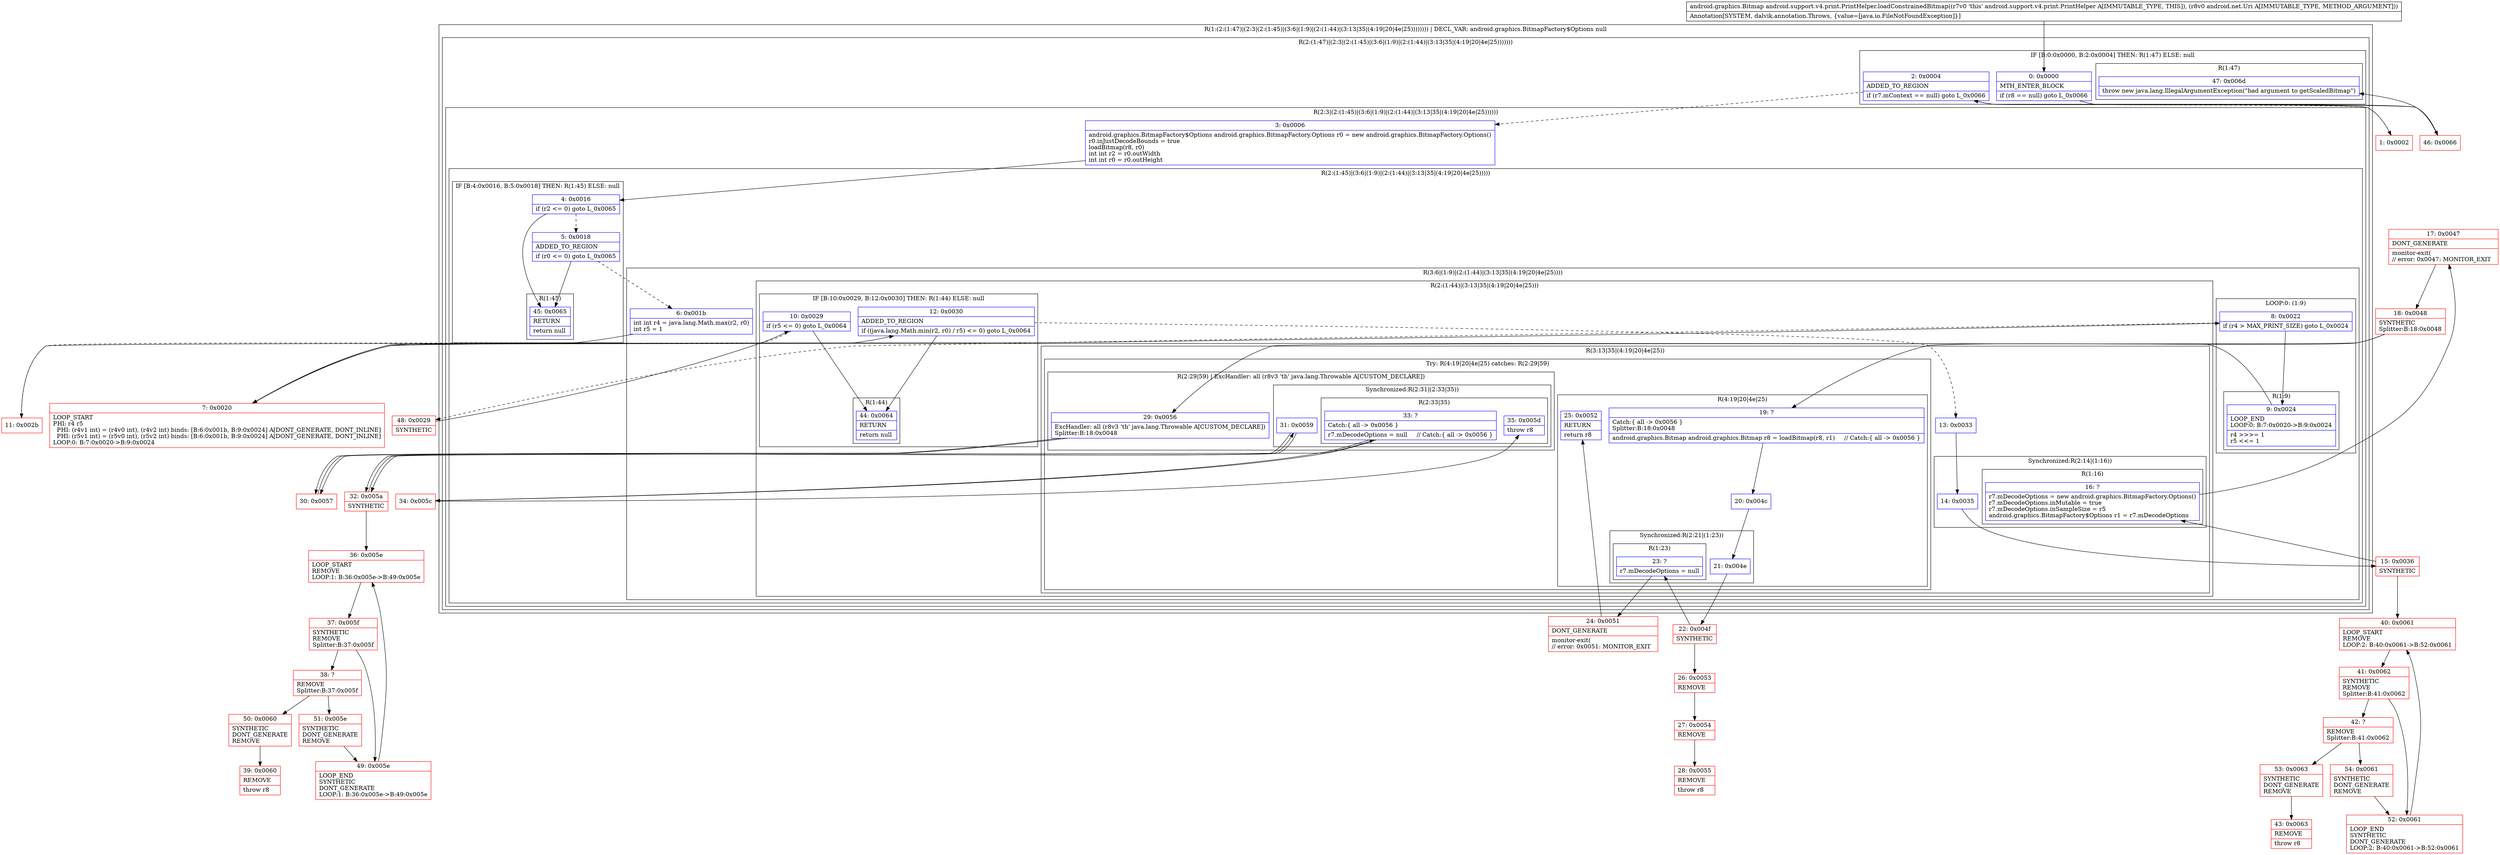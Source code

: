 digraph "CFG forandroid.support.v4.print.PrintHelper.loadConstrainedBitmap(Landroid\/net\/Uri;)Landroid\/graphics\/Bitmap;" {
subgraph cluster_Region_927550825 {
label = "R(1:(2:(1:47)|(2:3|(2:(1:45)|(3:6|(1:9)|(2:(1:44)|(3:13|35|(4:19|20|4e|25)))))))) | DECL_VAR: android.graphics.BitmapFactory$Options null\l";
node [shape=record,color=blue];
subgraph cluster_Region_431238078 {
label = "R(2:(1:47)|(2:3|(2:(1:45)|(3:6|(1:9)|(2:(1:44)|(3:13|35|(4:19|20|4e|25)))))))";
node [shape=record,color=blue];
subgraph cluster_IfRegion_1902761134 {
label = "IF [B:0:0x0000, B:2:0x0004] THEN: R(1:47) ELSE: null";
node [shape=record,color=blue];
Node_0 [shape=record,label="{0\:\ 0x0000|MTH_ENTER_BLOCK\l|if (r8 == null) goto L_0x0066\l}"];
Node_2 [shape=record,label="{2\:\ 0x0004|ADDED_TO_REGION\l|if (r7.mContext == null) goto L_0x0066\l}"];
subgraph cluster_Region_351979259 {
label = "R(1:47)";
node [shape=record,color=blue];
Node_47 [shape=record,label="{47\:\ 0x006d|throw new java.lang.IllegalArgumentException(\"bad argument to getScaledBitmap\")\l}"];
}
}
subgraph cluster_Region_158097133 {
label = "R(2:3|(2:(1:45)|(3:6|(1:9)|(2:(1:44)|(3:13|35|(4:19|20|4e|25))))))";
node [shape=record,color=blue];
Node_3 [shape=record,label="{3\:\ 0x0006|android.graphics.BitmapFactory$Options android.graphics.BitmapFactory.Options r0 = new android.graphics.BitmapFactory.Options()\lr0.inJustDecodeBounds = true\lloadBitmap(r8, r0)\lint int r2 = r0.outWidth\lint int r0 = r0.outHeight\l}"];
subgraph cluster_Region_1772483336 {
label = "R(2:(1:45)|(3:6|(1:9)|(2:(1:44)|(3:13|35|(4:19|20|4e|25)))))";
node [shape=record,color=blue];
subgraph cluster_IfRegion_1132463349 {
label = "IF [B:4:0x0016, B:5:0x0018] THEN: R(1:45) ELSE: null";
node [shape=record,color=blue];
Node_4 [shape=record,label="{4\:\ 0x0016|if (r2 \<= 0) goto L_0x0065\l}"];
Node_5 [shape=record,label="{5\:\ 0x0018|ADDED_TO_REGION\l|if (r0 \<= 0) goto L_0x0065\l}"];
subgraph cluster_Region_1375001689 {
label = "R(1:45)";
node [shape=record,color=blue];
Node_45 [shape=record,label="{45\:\ 0x0065|RETURN\l|return null\l}"];
}
}
subgraph cluster_Region_1486845723 {
label = "R(3:6|(1:9)|(2:(1:44)|(3:13|35|(4:19|20|4e|25))))";
node [shape=record,color=blue];
Node_6 [shape=record,label="{6\:\ 0x001b|int int r4 = java.lang.Math.max(r2, r0)\lint r5 = 1\l}"];
subgraph cluster_LoopRegion_1500846650 {
label = "LOOP:0: (1:9)";
node [shape=record,color=blue];
Node_8 [shape=record,label="{8\:\ 0x0022|if (r4 \> MAX_PRINT_SIZE) goto L_0x0024\l}"];
subgraph cluster_Region_437322273 {
label = "R(1:9)";
node [shape=record,color=blue];
Node_9 [shape=record,label="{9\:\ 0x0024|LOOP_END\lLOOP:0: B:7:0x0020\-\>B:9:0x0024\l|r4 \>\>\>= 1\lr5 \<\<= 1\l}"];
}
}
subgraph cluster_Region_1854389869 {
label = "R(2:(1:44)|(3:13|35|(4:19|20|4e|25)))";
node [shape=record,color=blue];
subgraph cluster_IfRegion_1902223830 {
label = "IF [B:10:0x0029, B:12:0x0030] THEN: R(1:44) ELSE: null";
node [shape=record,color=blue];
Node_10 [shape=record,label="{10\:\ 0x0029|if (r5 \<= 0) goto L_0x0064\l}"];
Node_12 [shape=record,label="{12\:\ 0x0030|ADDED_TO_REGION\l|if ((java.lang.Math.min(r2, r0) \/ r5) \<= 0) goto L_0x0064\l}"];
subgraph cluster_Region_738750552 {
label = "R(1:44)";
node [shape=record,color=blue];
Node_44 [shape=record,label="{44\:\ 0x0064|RETURN\l|return null\l}"];
}
}
subgraph cluster_Region_1794370402 {
label = "R(3:13|35|(4:19|20|4e|25))";
node [shape=record,color=blue];
Node_13 [shape=record,label="{13\:\ 0x0033}"];
subgraph cluster_SynchronizedRegion_487777393 {
label = "Synchronized:R(2:14|(1:16))";
node [shape=record,color=blue];
Node_14 [shape=record,label="{14\:\ 0x0035}"];
subgraph cluster_Region_2062653856 {
label = "R(1:16)";
node [shape=record,color=blue];
Node_16 [shape=record,label="{16\:\ ?|r7.mDecodeOptions = new android.graphics.BitmapFactory.Options()\lr7.mDecodeOptions.inMutable = true\lr7.mDecodeOptions.inSampleSize = r5\landroid.graphics.BitmapFactory$Options r1 = r7.mDecodeOptions\l}"];
}
}
subgraph cluster_TryCatchRegion_1320506728 {
label = "Try: R(4:19|20|4e|25) catches: R(2:29|59)";
node [shape=record,color=blue];
subgraph cluster_Region_115537977 {
label = "R(4:19|20|4e|25)";
node [shape=record,color=blue];
Node_19 [shape=record,label="{19\:\ ?|Catch:\{ all \-\> 0x0056 \}\lSplitter:B:18:0x0048\l|android.graphics.Bitmap android.graphics.Bitmap r8 = loadBitmap(r8, r1)     \/\/ Catch:\{ all \-\> 0x0056 \}\l}"];
Node_20 [shape=record,label="{20\:\ 0x004c}"];
subgraph cluster_SynchronizedRegion_567305814 {
label = "Synchronized:R(2:21|(1:23))";
node [shape=record,color=blue];
Node_21 [shape=record,label="{21\:\ 0x004e}"];
subgraph cluster_Region_1418535413 {
label = "R(1:23)";
node [shape=record,color=blue];
Node_23 [shape=record,label="{23\:\ ?|r7.mDecodeOptions = null\l}"];
}
}
Node_25 [shape=record,label="{25\:\ 0x0052|RETURN\l|return r8\l}"];
}
subgraph cluster_Region_1589016185 {
label = "R(2:29|59) | ExcHandler: all (r8v3 'th' java.lang.Throwable A[CUSTOM_DECLARE])\l";
node [shape=record,color=blue];
Node_29 [shape=record,label="{29\:\ 0x0056|ExcHandler: all (r8v3 'th' java.lang.Throwable A[CUSTOM_DECLARE])\lSplitter:B:18:0x0048\l}"];
subgraph cluster_SynchronizedRegion_978089682 {
label = "Synchronized:R(2:31|(2:33|35))";
node [shape=record,color=blue];
Node_31 [shape=record,label="{31\:\ 0x0059}"];
subgraph cluster_Region_411850011 {
label = "R(2:33|35)";
node [shape=record,color=blue];
Node_33 [shape=record,label="{33\:\ ?|Catch:\{ all \-\> 0x0056 \}\l|r7.mDecodeOptions = null     \/\/ Catch:\{ all \-\> 0x0056 \}\l}"];
Node_35 [shape=record,label="{35\:\ 0x005d|throw r8\l}"];
}
}
}
}
}
}
}
}
}
}
}
subgraph cluster_Region_1589016185 {
label = "R(2:29|59) | ExcHandler: all (r8v3 'th' java.lang.Throwable A[CUSTOM_DECLARE])\l";
node [shape=record,color=blue];
Node_29 [shape=record,label="{29\:\ 0x0056|ExcHandler: all (r8v3 'th' java.lang.Throwable A[CUSTOM_DECLARE])\lSplitter:B:18:0x0048\l}"];
subgraph cluster_SynchronizedRegion_978089682 {
label = "Synchronized:R(2:31|(2:33|35))";
node [shape=record,color=blue];
Node_31 [shape=record,label="{31\:\ 0x0059}"];
subgraph cluster_Region_411850011 {
label = "R(2:33|35)";
node [shape=record,color=blue];
Node_33 [shape=record,label="{33\:\ ?|Catch:\{ all \-\> 0x0056 \}\l|r7.mDecodeOptions = null     \/\/ Catch:\{ all \-\> 0x0056 \}\l}"];
Node_35 [shape=record,label="{35\:\ 0x005d|throw r8\l}"];
}
}
}
Node_1 [shape=record,color=red,label="{1\:\ 0x0002}"];
Node_7 [shape=record,color=red,label="{7\:\ 0x0020|LOOP_START\lPHI: r4 r5 \l  PHI: (r4v1 int) = (r4v0 int), (r4v2 int) binds: [B:6:0x001b, B:9:0x0024] A[DONT_GENERATE, DONT_INLINE]\l  PHI: (r5v1 int) = (r5v0 int), (r5v2 int) binds: [B:6:0x001b, B:9:0x0024] A[DONT_GENERATE, DONT_INLINE]\lLOOP:0: B:7:0x0020\-\>B:9:0x0024\l}"];
Node_11 [shape=record,color=red,label="{11\:\ 0x002b}"];
Node_15 [shape=record,color=red,label="{15\:\ 0x0036|SYNTHETIC\l}"];
Node_17 [shape=record,color=red,label="{17\:\ 0x0047|DONT_GENERATE\l|monitor\-exit(\l\/\/ error: 0x0047: MONITOR_EXIT  \l}"];
Node_18 [shape=record,color=red,label="{18\:\ 0x0048|SYNTHETIC\lSplitter:B:18:0x0048\l}"];
Node_22 [shape=record,color=red,label="{22\:\ 0x004f|SYNTHETIC\l}"];
Node_24 [shape=record,color=red,label="{24\:\ 0x0051|DONT_GENERATE\l|monitor\-exit(\l\/\/ error: 0x0051: MONITOR_EXIT  \l}"];
Node_26 [shape=record,color=red,label="{26\:\ 0x0053|REMOVE\l}"];
Node_27 [shape=record,color=red,label="{27\:\ 0x0054|REMOVE\l}"];
Node_28 [shape=record,color=red,label="{28\:\ 0x0055|REMOVE\l|throw r8\l}"];
Node_30 [shape=record,color=red,label="{30\:\ 0x0057}"];
Node_32 [shape=record,color=red,label="{32\:\ 0x005a|SYNTHETIC\l}"];
Node_34 [shape=record,color=red,label="{34\:\ 0x005c}"];
Node_36 [shape=record,color=red,label="{36\:\ 0x005e|LOOP_START\lREMOVE\lLOOP:1: B:36:0x005e\-\>B:49:0x005e\l}"];
Node_37 [shape=record,color=red,label="{37\:\ 0x005f|SYNTHETIC\lREMOVE\lSplitter:B:37:0x005f\l}"];
Node_38 [shape=record,color=red,label="{38\:\ ?|REMOVE\lSplitter:B:37:0x005f\l}"];
Node_39 [shape=record,color=red,label="{39\:\ 0x0060|REMOVE\l|throw r8\l}"];
Node_40 [shape=record,color=red,label="{40\:\ 0x0061|LOOP_START\lREMOVE\lLOOP:2: B:40:0x0061\-\>B:52:0x0061\l}"];
Node_41 [shape=record,color=red,label="{41\:\ 0x0062|SYNTHETIC\lREMOVE\lSplitter:B:41:0x0062\l}"];
Node_42 [shape=record,color=red,label="{42\:\ ?|REMOVE\lSplitter:B:41:0x0062\l}"];
Node_43 [shape=record,color=red,label="{43\:\ 0x0063|REMOVE\l|throw r8\l}"];
Node_46 [shape=record,color=red,label="{46\:\ 0x0066}"];
Node_48 [shape=record,color=red,label="{48\:\ 0x0029|SYNTHETIC\l}"];
Node_49 [shape=record,color=red,label="{49\:\ 0x005e|LOOP_END\lSYNTHETIC\lDONT_GENERATE\lLOOP:1: B:36:0x005e\-\>B:49:0x005e\l}"];
Node_50 [shape=record,color=red,label="{50\:\ 0x0060|SYNTHETIC\lDONT_GENERATE\lREMOVE\l}"];
Node_51 [shape=record,color=red,label="{51\:\ 0x005e|SYNTHETIC\lDONT_GENERATE\lREMOVE\l}"];
Node_52 [shape=record,color=red,label="{52\:\ 0x0061|LOOP_END\lSYNTHETIC\lDONT_GENERATE\lLOOP:2: B:40:0x0061\-\>B:52:0x0061\l}"];
Node_53 [shape=record,color=red,label="{53\:\ 0x0063|SYNTHETIC\lDONT_GENERATE\lREMOVE\l}"];
Node_54 [shape=record,color=red,label="{54\:\ 0x0061|SYNTHETIC\lDONT_GENERATE\lREMOVE\l}"];
MethodNode[shape=record,label="{android.graphics.Bitmap android.support.v4.print.PrintHelper.loadConstrainedBitmap((r7v0 'this' android.support.v4.print.PrintHelper A[IMMUTABLE_TYPE, THIS]), (r8v0 android.net.Uri A[IMMUTABLE_TYPE, METHOD_ARGUMENT]))  | Annotation[SYSTEM, dalvik.annotation.Throws, \{value=[java.io.FileNotFoundException]\}]\l}"];
MethodNode -> Node_0;
Node_0 -> Node_1[style=dashed];
Node_0 -> Node_46;
Node_2 -> Node_3[style=dashed];
Node_2 -> Node_46;
Node_3 -> Node_4;
Node_4 -> Node_5[style=dashed];
Node_4 -> Node_45;
Node_5 -> Node_6[style=dashed];
Node_5 -> Node_45;
Node_6 -> Node_7;
Node_8 -> Node_9;
Node_8 -> Node_48[style=dashed];
Node_9 -> Node_7;
Node_10 -> Node_11[style=dashed];
Node_10 -> Node_44;
Node_12 -> Node_13[style=dashed];
Node_12 -> Node_44;
Node_13 -> Node_14;
Node_14 -> Node_15;
Node_16 -> Node_17;
Node_19 -> Node_20;
Node_20 -> Node_21;
Node_21 -> Node_22;
Node_23 -> Node_24;
Node_29 -> Node_30;
Node_31 -> Node_32;
Node_33 -> Node_34;
Node_29 -> Node_30;
Node_31 -> Node_32;
Node_33 -> Node_34;
Node_1 -> Node_2;
Node_7 -> Node_8;
Node_11 -> Node_12;
Node_15 -> Node_16;
Node_15 -> Node_40;
Node_17 -> Node_18;
Node_18 -> Node_19;
Node_18 -> Node_29;
Node_22 -> Node_23;
Node_22 -> Node_26;
Node_24 -> Node_25;
Node_26 -> Node_27;
Node_27 -> Node_28;
Node_30 -> Node_31;
Node_32 -> Node_33;
Node_32 -> Node_36;
Node_34 -> Node_35;
Node_36 -> Node_37;
Node_37 -> Node_38;
Node_37 -> Node_49;
Node_38 -> Node_50;
Node_38 -> Node_51;
Node_40 -> Node_41;
Node_41 -> Node_42;
Node_41 -> Node_52;
Node_42 -> Node_53;
Node_42 -> Node_54;
Node_46 -> Node_47;
Node_48 -> Node_10;
Node_49 -> Node_36;
Node_50 -> Node_39;
Node_51 -> Node_49;
Node_52 -> Node_40;
Node_53 -> Node_43;
Node_54 -> Node_52;
}

